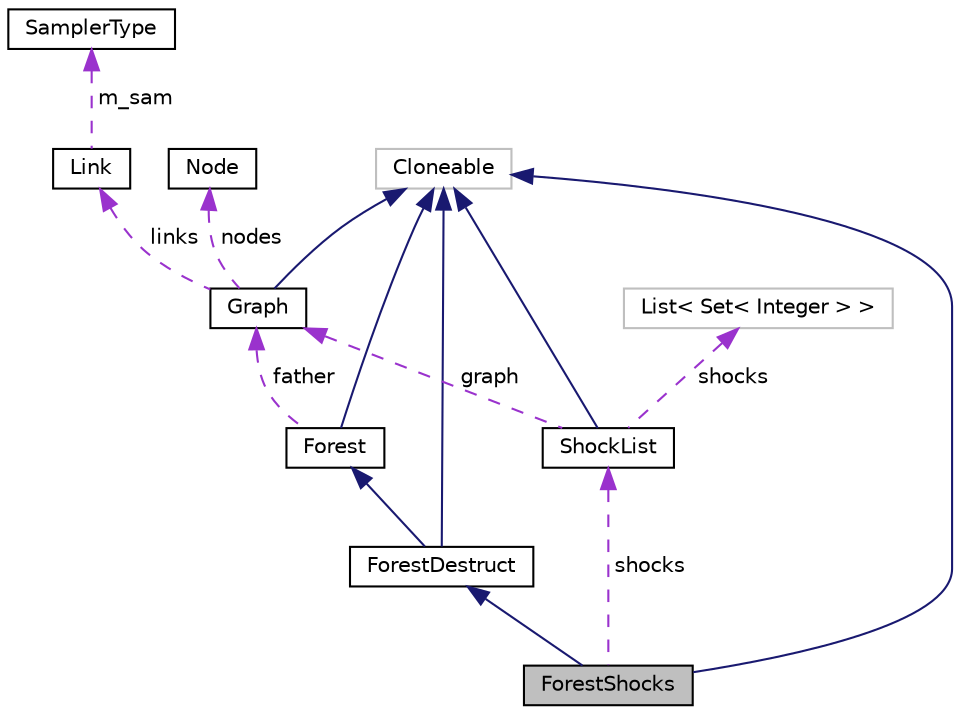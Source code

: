 digraph "ForestShocks"
{
 // INTERACTIVE_SVG=YES
  bgcolor="transparent";
  edge [fontname="Helvetica",fontsize="10",labelfontname="Helvetica",labelfontsize="10"];
  node [fontname="Helvetica",fontsize="10",shape=record];
  Node5 [label="ForestShocks",height=0.2,width=0.4,color="black", fillcolor="grey75", style="filled", fontcolor="black"];
  Node6 -> Node5 [dir="back",color="midnightblue",fontsize="10",style="solid",fontname="Helvetica"];
  Node6 [label="ForestDestruct",height=0.2,width=0.4,color="black",URL="$d3/d47/classumontreal_1_1ssj_1_1networks_1_1ForestDestruct.html",tooltip="Implements forest for the destructive schema. "];
  Node7 -> Node6 [dir="back",color="midnightblue",fontsize="10",style="solid",fontname="Helvetica"];
  Node7 [label="Forest",height=0.2,width=0.4,color="black",URL="$d8/d06/classumontreal_1_1ssj_1_1networks_1_1Forest.html",tooltip="This class implements forest and trees. "];
  Node8 -> Node7 [dir="back",color="midnightblue",fontsize="10",style="solid",fontname="Helvetica"];
  Node8 [label="Cloneable",height=0.2,width=0.4,color="grey75"];
  Node9 -> Node7 [dir="back",color="darkorchid3",fontsize="10",style="dashed",label=" father" ,fontname="Helvetica"];
  Node9 [label="Graph",height=0.2,width=0.4,color="black",URL="$d4/d6e/classumontreal_1_1ssj_1_1networks_1_1Graph.html",tooltip="This class implements a stochastic non-oriented weighted graph (a network). "];
  Node8 -> Node9 [dir="back",color="midnightblue",fontsize="10",style="solid",fontname="Helvetica"];
  Node10 -> Node9 [dir="back",color="darkorchid3",fontsize="10",style="dashed",label=" nodes" ,fontname="Helvetica"];
  Node10 [label="Node",height=0.2,width=0.4,color="black",URL="$dc/dbc/classumontreal_1_1ssj_1_1networks_1_1Node.html",tooltip="This class provides nodes for a graph. "];
  Node11 -> Node9 [dir="back",color="darkorchid3",fontsize="10",style="dashed",label=" links" ,fontname="Helvetica"];
  Node11 [label="Link",height=0.2,width=0.4,color="black",URL="$df/d9c/classumontreal_1_1ssj_1_1networks_1_1Link.html",tooltip="A Link of a network. "];
  Node12 -> Node11 [dir="back",color="darkorchid3",fontsize="10",style="dashed",label=" m_sam" ,fontname="Helvetica"];
  Node12 [label="SamplerType",height=0.2,width=0.4,color="black",URL="$db/d5d/enumumontreal_1_1ssj_1_1networks_1_1SamplerType.html"];
  Node8 -> Node6 [dir="back",color="midnightblue",fontsize="10",style="solid",fontname="Helvetica"];
  Node8 -> Node5 [dir="back",color="midnightblue",fontsize="10",style="solid",fontname="Helvetica"];
  Node13 -> Node5 [dir="back",color="darkorchid3",fontsize="10",style="dashed",label=" shocks" ,fontname="Helvetica"];
  Node13 [label="ShockList",height=0.2,width=0.4,color="black",URL="$d9/d27/classumontreal_1_1ssj_1_1networks_1_1ShockList.html",tooltip="This class implements lists of shocks which make sets of links in a graph fail simultaneously. "];
  Node8 -> Node13 [dir="back",color="midnightblue",fontsize="10",style="solid",fontname="Helvetica"];
  Node9 -> Node13 [dir="back",color="darkorchid3",fontsize="10",style="dashed",label=" graph" ,fontname="Helvetica"];
  Node14 -> Node13 [dir="back",color="darkorchid3",fontsize="10",style="dashed",label=" shocks" ,fontname="Helvetica"];
  Node14 [label="List\< Set\< Integer \> \>",height=0.2,width=0.4,color="grey75"];
}
